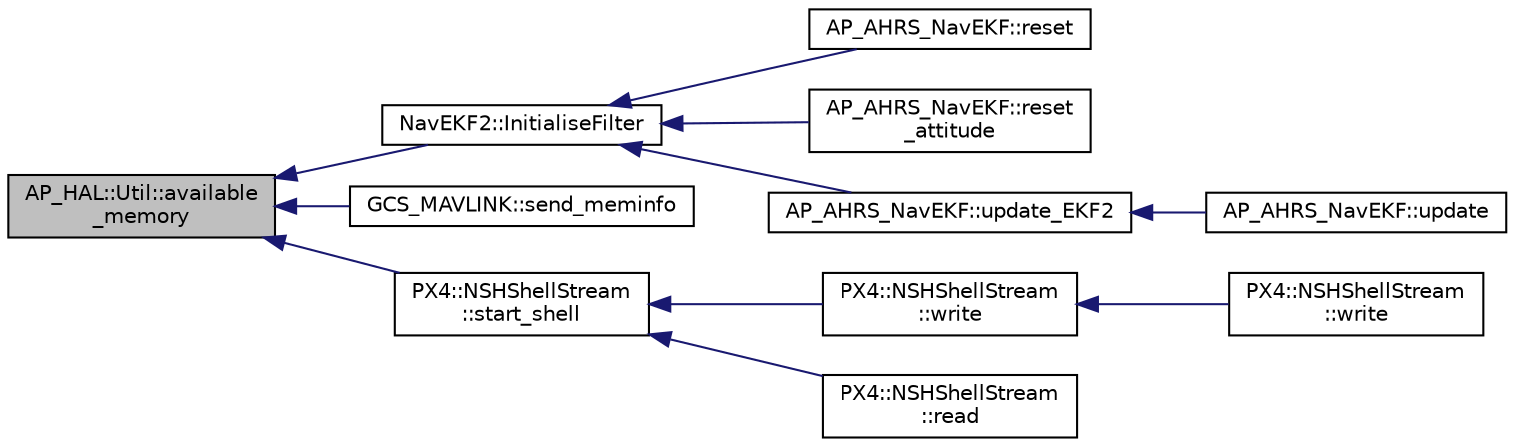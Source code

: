digraph "AP_HAL::Util::available_memory"
{
 // INTERACTIVE_SVG=YES
  edge [fontname="Helvetica",fontsize="10",labelfontname="Helvetica",labelfontsize="10"];
  node [fontname="Helvetica",fontsize="10",shape=record];
  rankdir="LR";
  Node1 [label="AP_HAL::Util::available\l_memory",height=0.2,width=0.4,color="black", fillcolor="grey75", style="filled", fontcolor="black"];
  Node1 -> Node2 [dir="back",color="midnightblue",fontsize="10",style="solid",fontname="Helvetica"];
  Node2 [label="NavEKF2::InitialiseFilter",height=0.2,width=0.4,color="black", fillcolor="white", style="filled",URL="$classNavEKF2.html#a9c447b8d84abf2dfc845ddbbbad46a2b"];
  Node2 -> Node3 [dir="back",color="midnightblue",fontsize="10",style="solid",fontname="Helvetica"];
  Node3 [label="AP_AHRS_NavEKF::reset",height=0.2,width=0.4,color="black", fillcolor="white", style="filled",URL="$classAP__AHRS__NavEKF.html#abdb5e9bc0803f733ab1b0a423baad8d1"];
  Node2 -> Node4 [dir="back",color="midnightblue",fontsize="10",style="solid",fontname="Helvetica"];
  Node4 [label="AP_AHRS_NavEKF::reset\l_attitude",height=0.2,width=0.4,color="black", fillcolor="white", style="filled",URL="$classAP__AHRS__NavEKF.html#ae76a84b4b941df4d8a4304ff242d18a5"];
  Node2 -> Node5 [dir="back",color="midnightblue",fontsize="10",style="solid",fontname="Helvetica"];
  Node5 [label="AP_AHRS_NavEKF::update_EKF2",height=0.2,width=0.4,color="black", fillcolor="white", style="filled",URL="$classAP__AHRS__NavEKF.html#a0187c6d3d4348b002a204c05d3e94b07"];
  Node5 -> Node6 [dir="back",color="midnightblue",fontsize="10",style="solid",fontname="Helvetica"];
  Node6 [label="AP_AHRS_NavEKF::update",height=0.2,width=0.4,color="black", fillcolor="white", style="filled",URL="$classAP__AHRS__NavEKF.html#a9d5f47f1bc0e3864bbc4c6c6e2ca8b1c"];
  Node1 -> Node7 [dir="back",color="midnightblue",fontsize="10",style="solid",fontname="Helvetica"];
  Node7 [label="GCS_MAVLINK::send_meminfo",height=0.2,width=0.4,color="black", fillcolor="white", style="filled",URL="$classGCS__MAVLINK.html#af4e400a4a17773e5a8bbae3993911bf8"];
  Node1 -> Node8 [dir="back",color="midnightblue",fontsize="10",style="solid",fontname="Helvetica"];
  Node8 [label="PX4::NSHShellStream\l::start_shell",height=0.2,width=0.4,color="black", fillcolor="white", style="filled",URL="$classPX4_1_1NSHShellStream.html#af55f10bc033220186de41f075d139098"];
  Node8 -> Node9 [dir="back",color="midnightblue",fontsize="10",style="solid",fontname="Helvetica"];
  Node9 [label="PX4::NSHShellStream\l::write",height=0.2,width=0.4,color="black", fillcolor="white", style="filled",URL="$classPX4_1_1NSHShellStream.html#a19be4482626985fb9a396c2eb7cff4fc"];
  Node9 -> Node10 [dir="back",color="midnightblue",fontsize="10",style="solid",fontname="Helvetica"];
  Node10 [label="PX4::NSHShellStream\l::write",height=0.2,width=0.4,color="black", fillcolor="white", style="filled",URL="$classPX4_1_1NSHShellStream.html#a853e3baaf59cd28fb833cbb707c227ad"];
  Node8 -> Node11 [dir="back",color="midnightblue",fontsize="10",style="solid",fontname="Helvetica"];
  Node11 [label="PX4::NSHShellStream\l::read",height=0.2,width=0.4,color="black", fillcolor="white", style="filled",URL="$classPX4_1_1NSHShellStream.html#a23c5a6e993710af675160269f7864ebc"];
}
